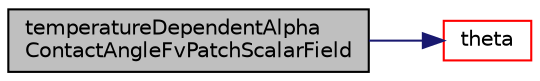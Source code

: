digraph "temperatureDependentAlphaContactAngleFvPatchScalarField"
{
  bgcolor="transparent";
  edge [fontname="Helvetica",fontsize="10",labelfontname="Helvetica",labelfontsize="10"];
  node [fontname="Helvetica",fontsize="10",shape=record];
  rankdir="LR";
  Node1 [label="temperatureDependentAlpha\lContactAngleFvPatchScalarField",height=0.2,width=0.4,color="black", fillcolor="grey75", style="filled", fontcolor="black"];
  Node1 -> Node2 [color="midnightblue",fontsize="10",style="solid",fontname="Helvetica"];
  Node2 [label="theta",height=0.2,width=0.4,color="red",URL="$a02574.html#ad6f790c5de1521e77c477ad3794ee1b6",tooltip="Return the equilibrium contact-angle. "];
}
